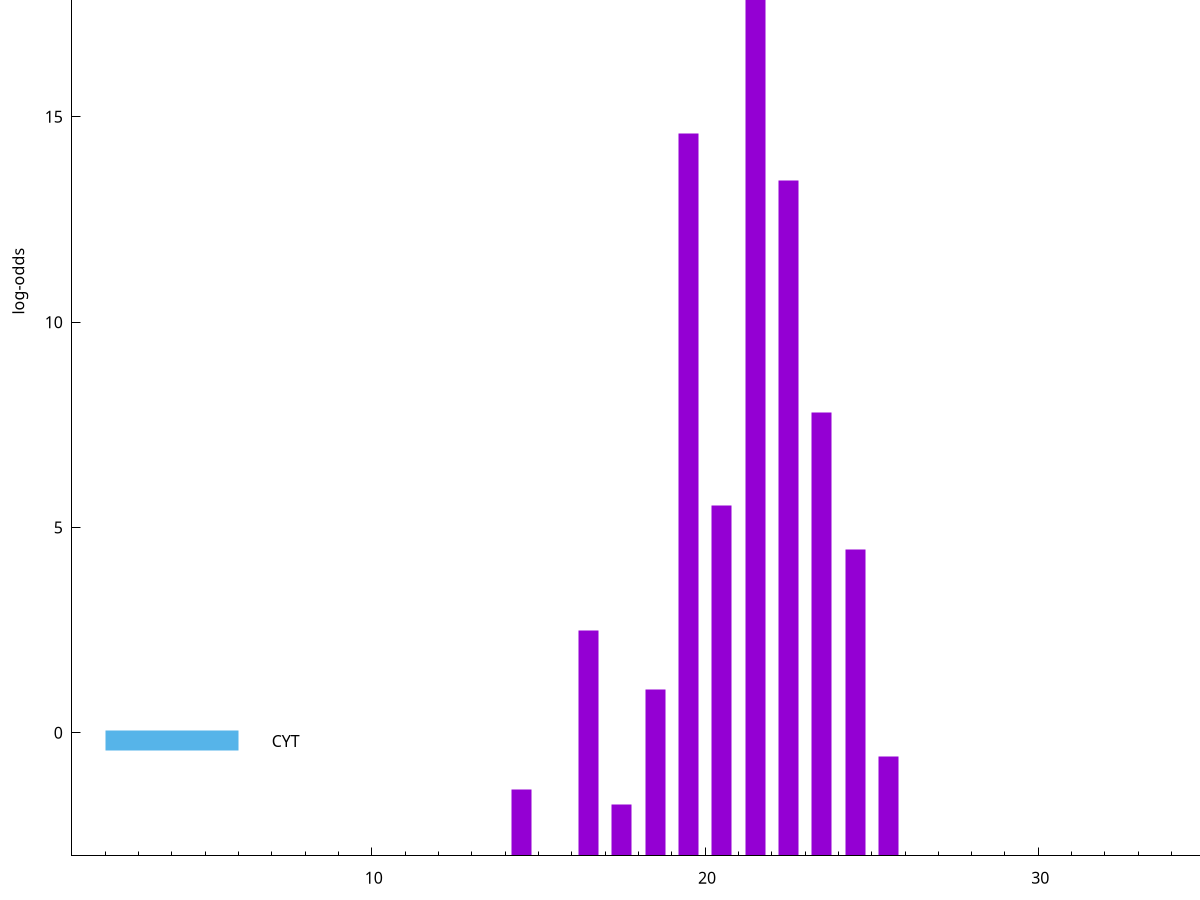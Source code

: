 set title "LipoP predictions for SRR5666527.gff"
set size 2., 1.4
set xrange [1:70] 
set mxtics 10
set yrange [-3:25]
set y2range [0:28]
set ylabel "log-odds"
set term postscript eps color solid "Helvetica" 30
set output "SRR5666527.gff8.eps"
set arrow from 2,21.5256 to 6,21.5256 nohead lt 1 lw 20
set label "SpI" at 7,21.5256
set arrow from 2,-0.200913 to 6,-0.200913 nohead lt 3 lw 20
set label "CYT" at 7,-0.200913
set arrow from 2,21.5256 to 6,21.5256 nohead lt 1 lw 20
set label "SpI" at 7,21.5256
# NOTE: The scores below are the log-odds scores with the threshold
# NOTE: subtracted (a hack to make gnuplot make the histogram all
# NOTE: look nice).
plot "-" axes x1y2 title "" with impulses lt 1 lw 20
21.500000 24.508300
19.500000 17.583100
22.500000 16.439100
23.500000 10.800740
20.500000 8.546380
24.500000 7.461420
16.500000 5.479710
18.500000 4.059720
25.500000 2.418218
14.500000 1.619920
17.500000 1.242600
e
exit
